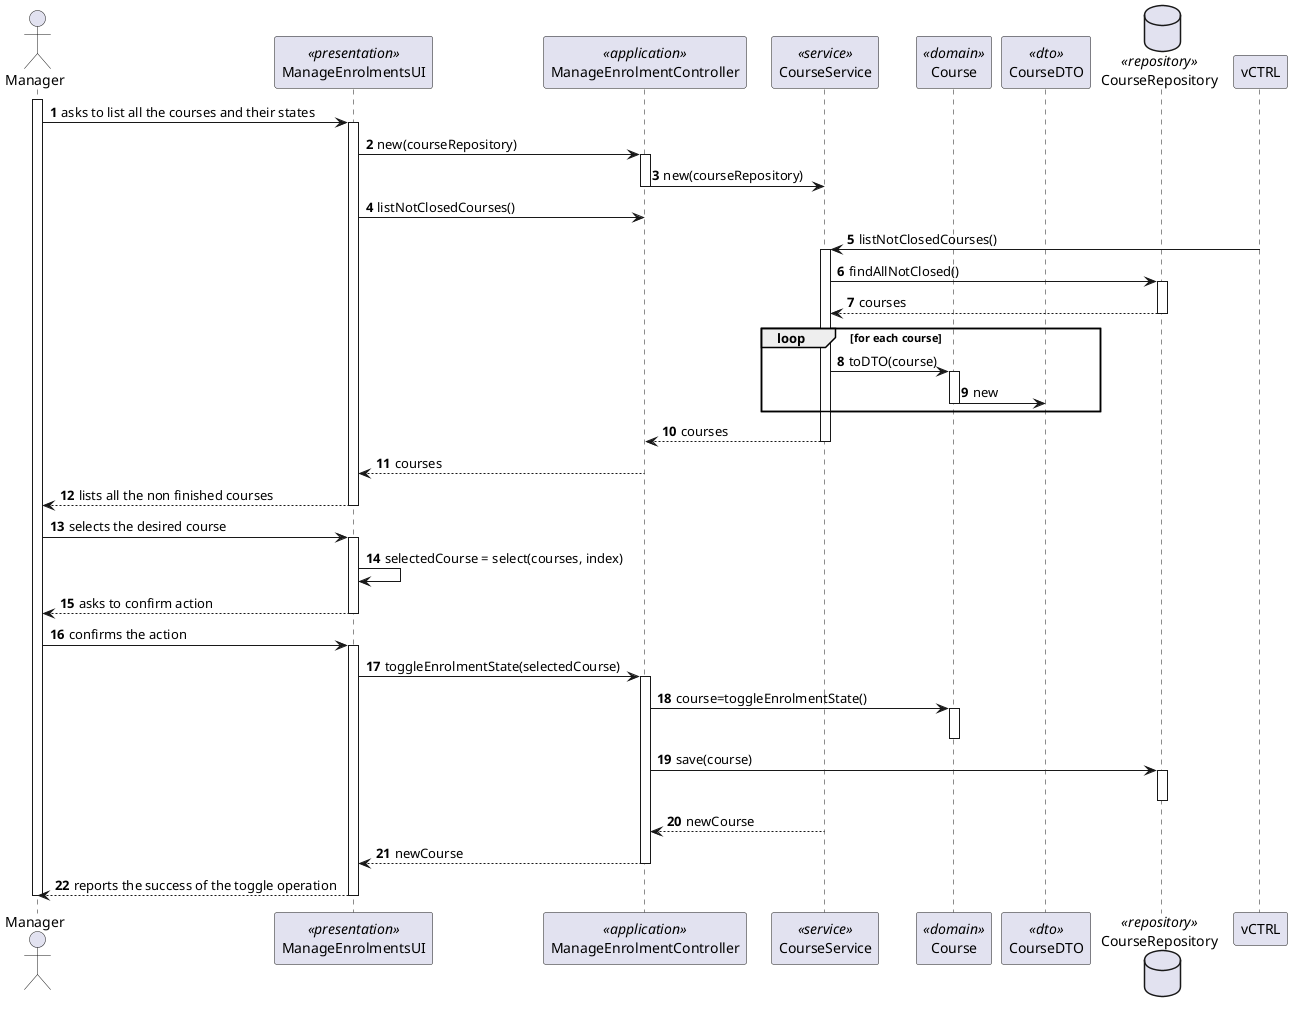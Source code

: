 @startuml US1003_SD
autonumber

actor "Manager" as M
participant "ManageEnrolmentsUI" as UI <<presentation>>
participant "ManageEnrolmentController" as CTRL <<application>>
participant "CourseService" as SRV <<service>>
participant "Course" as C <<domain>>
participant "CourseDTO" as DTO <<dto>>

database CourseRepository as REP <<repository>>

activate M

M -> UI : asks to list all the courses and their states
activate UI

UI -> CTRL : new(courseRepository)
activate CTRL
CTRL -> SRV : new(courseRepository)
deactivate CTRL

UI -> CTRL : listNotClosedCourses()
vCTRL -> SRV : listNotClosedCourses()
activate SRV
SRV -> REP : findAllNotClosed()
activate REP
REP --> SRV : courses
deactivate REP

loop for each course
  SRV -> C : toDTO(course)
  activate C
  C -> DTO : new
  deactivate C
end loop

SRV --> CTRL : courses
deactivate SRV
CTRL --> UI : courses
deactivate CTRL

UI --> M : lists all the non finished courses
deactivate UI

M -> UI : selects the desired course
activate UI
UI -> UI : selectedCourse = select(courses, index)
UI --> M : asks to confirm action
deactivate UI

M -> UI : confirms the action
activate UI
UI -> CTRL : toggleEnrolmentState(selectedCourse)
activate CTRL
CTRL -> C : course=toggleEnrolmentState()
activate C
deactivate C
CTRL -> REP : save(course)
activate REP
deactivate REP
SRV --> CTRL : newCourse
deactivate SRV
CTRL --> UI : newCourse
deactivate CTRL
UI--> M : reports the success of the toggle operation
deactivate UI

deactivate M

@enduml
